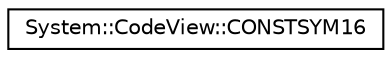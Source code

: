 digraph G
{
  edge [fontname="Helvetica",fontsize="10",labelfontname="Helvetica",labelfontsize="10"];
  node [fontname="Helvetica",fontsize="10",shape=record];
  rankdir="LR";
  Node1 [label="System::CodeView::CONSTSYM16",height=0.2,width=0.4,color="black", fillcolor="white", style="filled",URL="$struct_system_1_1_code_view_1_1_c_o_n_s_t_s_y_m16.html"];
}
